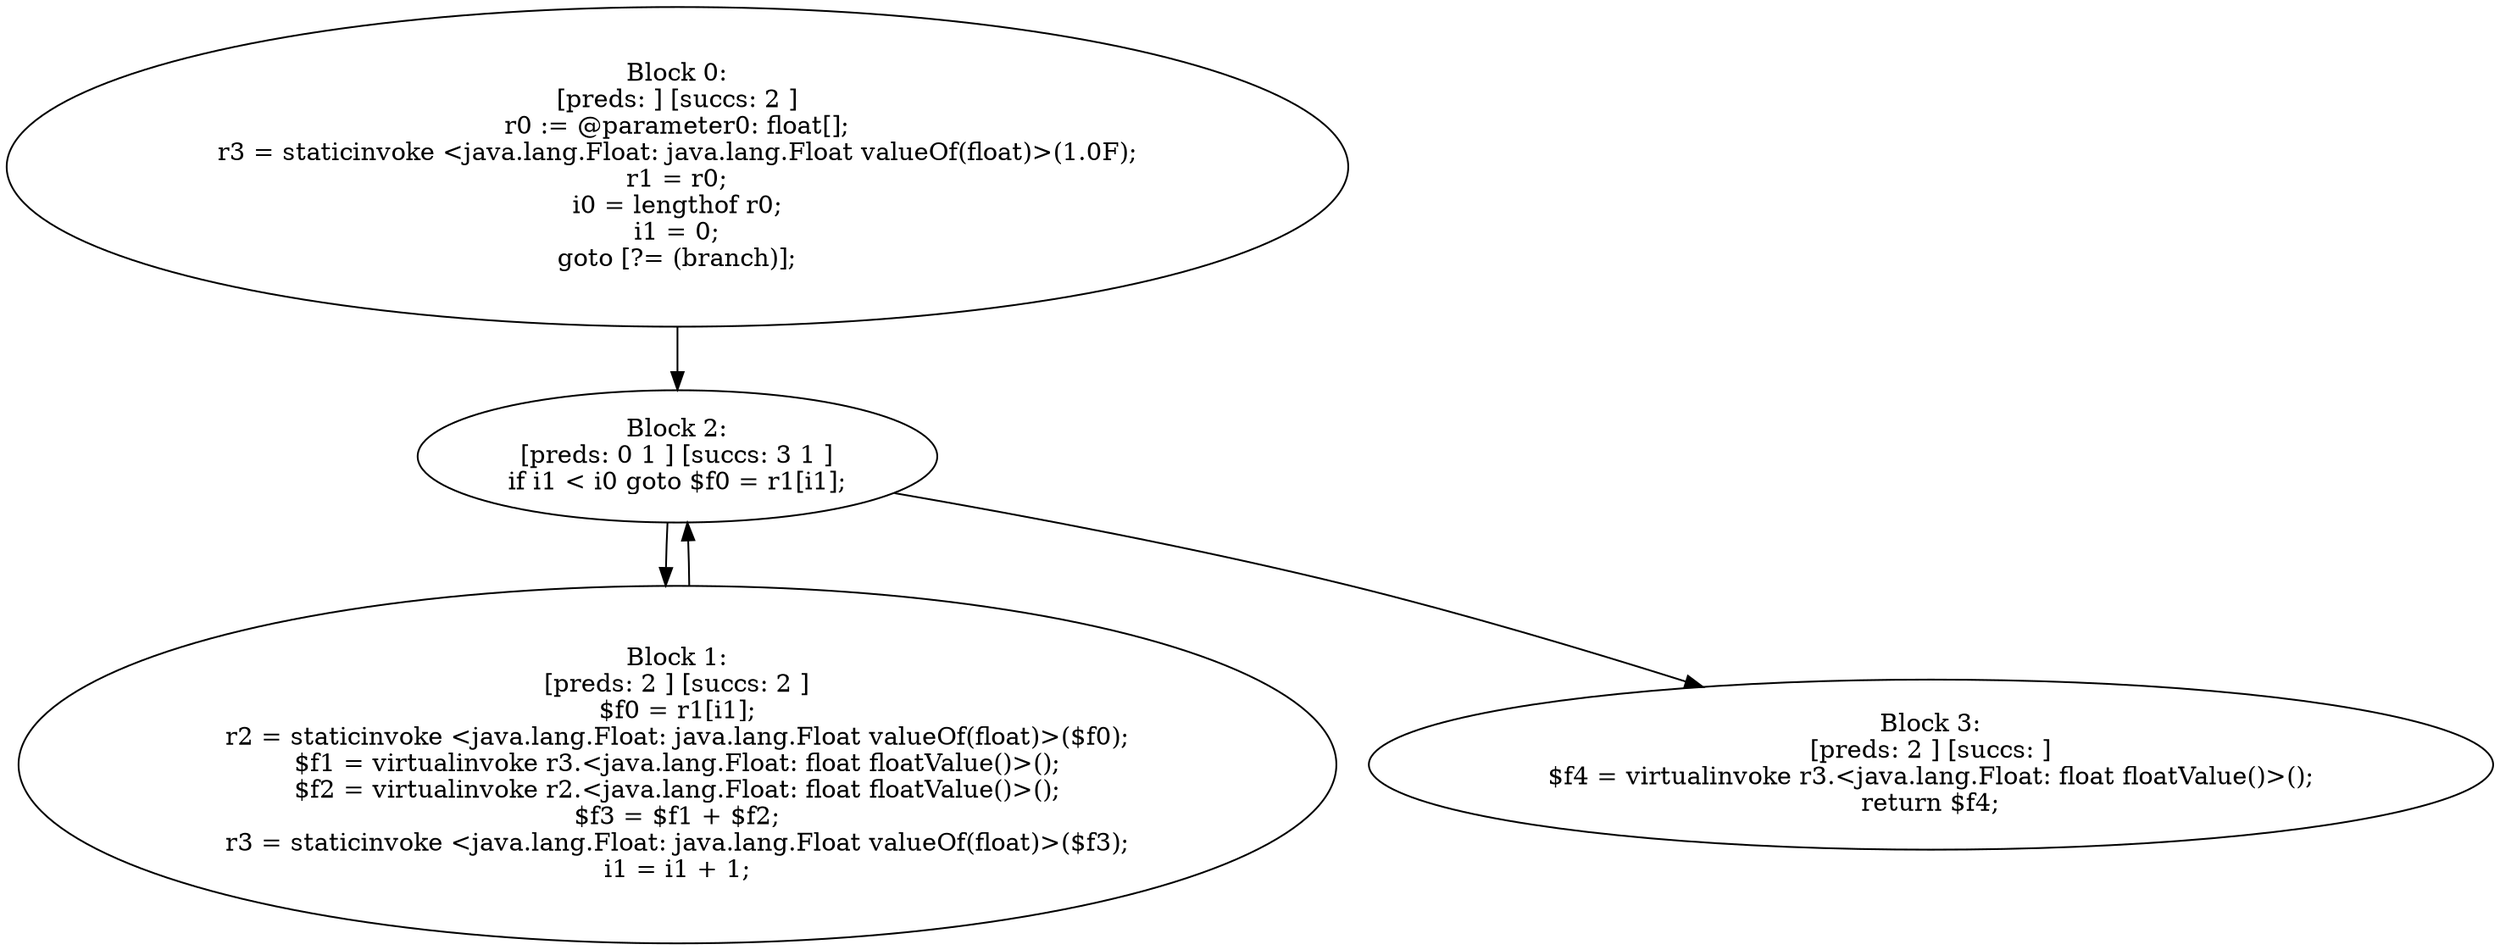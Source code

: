 digraph "unitGraph" {
    "Block 0:
[preds: ] [succs: 2 ]
r0 := @parameter0: float[];
r3 = staticinvoke <java.lang.Float: java.lang.Float valueOf(float)>(1.0F);
r1 = r0;
i0 = lengthof r0;
i1 = 0;
goto [?= (branch)];
"
    "Block 1:
[preds: 2 ] [succs: 2 ]
$f0 = r1[i1];
r2 = staticinvoke <java.lang.Float: java.lang.Float valueOf(float)>($f0);
$f1 = virtualinvoke r3.<java.lang.Float: float floatValue()>();
$f2 = virtualinvoke r2.<java.lang.Float: float floatValue()>();
$f3 = $f1 + $f2;
r3 = staticinvoke <java.lang.Float: java.lang.Float valueOf(float)>($f3);
i1 = i1 + 1;
"
    "Block 2:
[preds: 0 1 ] [succs: 3 1 ]
if i1 < i0 goto $f0 = r1[i1];
"
    "Block 3:
[preds: 2 ] [succs: ]
$f4 = virtualinvoke r3.<java.lang.Float: float floatValue()>();
return $f4;
"
    "Block 0:
[preds: ] [succs: 2 ]
r0 := @parameter0: float[];
r3 = staticinvoke <java.lang.Float: java.lang.Float valueOf(float)>(1.0F);
r1 = r0;
i0 = lengthof r0;
i1 = 0;
goto [?= (branch)];
"->"Block 2:
[preds: 0 1 ] [succs: 3 1 ]
if i1 < i0 goto $f0 = r1[i1];
";
    "Block 1:
[preds: 2 ] [succs: 2 ]
$f0 = r1[i1];
r2 = staticinvoke <java.lang.Float: java.lang.Float valueOf(float)>($f0);
$f1 = virtualinvoke r3.<java.lang.Float: float floatValue()>();
$f2 = virtualinvoke r2.<java.lang.Float: float floatValue()>();
$f3 = $f1 + $f2;
r3 = staticinvoke <java.lang.Float: java.lang.Float valueOf(float)>($f3);
i1 = i1 + 1;
"->"Block 2:
[preds: 0 1 ] [succs: 3 1 ]
if i1 < i0 goto $f0 = r1[i1];
";
    "Block 2:
[preds: 0 1 ] [succs: 3 1 ]
if i1 < i0 goto $f0 = r1[i1];
"->"Block 3:
[preds: 2 ] [succs: ]
$f4 = virtualinvoke r3.<java.lang.Float: float floatValue()>();
return $f4;
";
    "Block 2:
[preds: 0 1 ] [succs: 3 1 ]
if i1 < i0 goto $f0 = r1[i1];
"->"Block 1:
[preds: 2 ] [succs: 2 ]
$f0 = r1[i1];
r2 = staticinvoke <java.lang.Float: java.lang.Float valueOf(float)>($f0);
$f1 = virtualinvoke r3.<java.lang.Float: float floatValue()>();
$f2 = virtualinvoke r2.<java.lang.Float: float floatValue()>();
$f3 = $f1 + $f2;
r3 = staticinvoke <java.lang.Float: java.lang.Float valueOf(float)>($f3);
i1 = i1 + 1;
";
}
